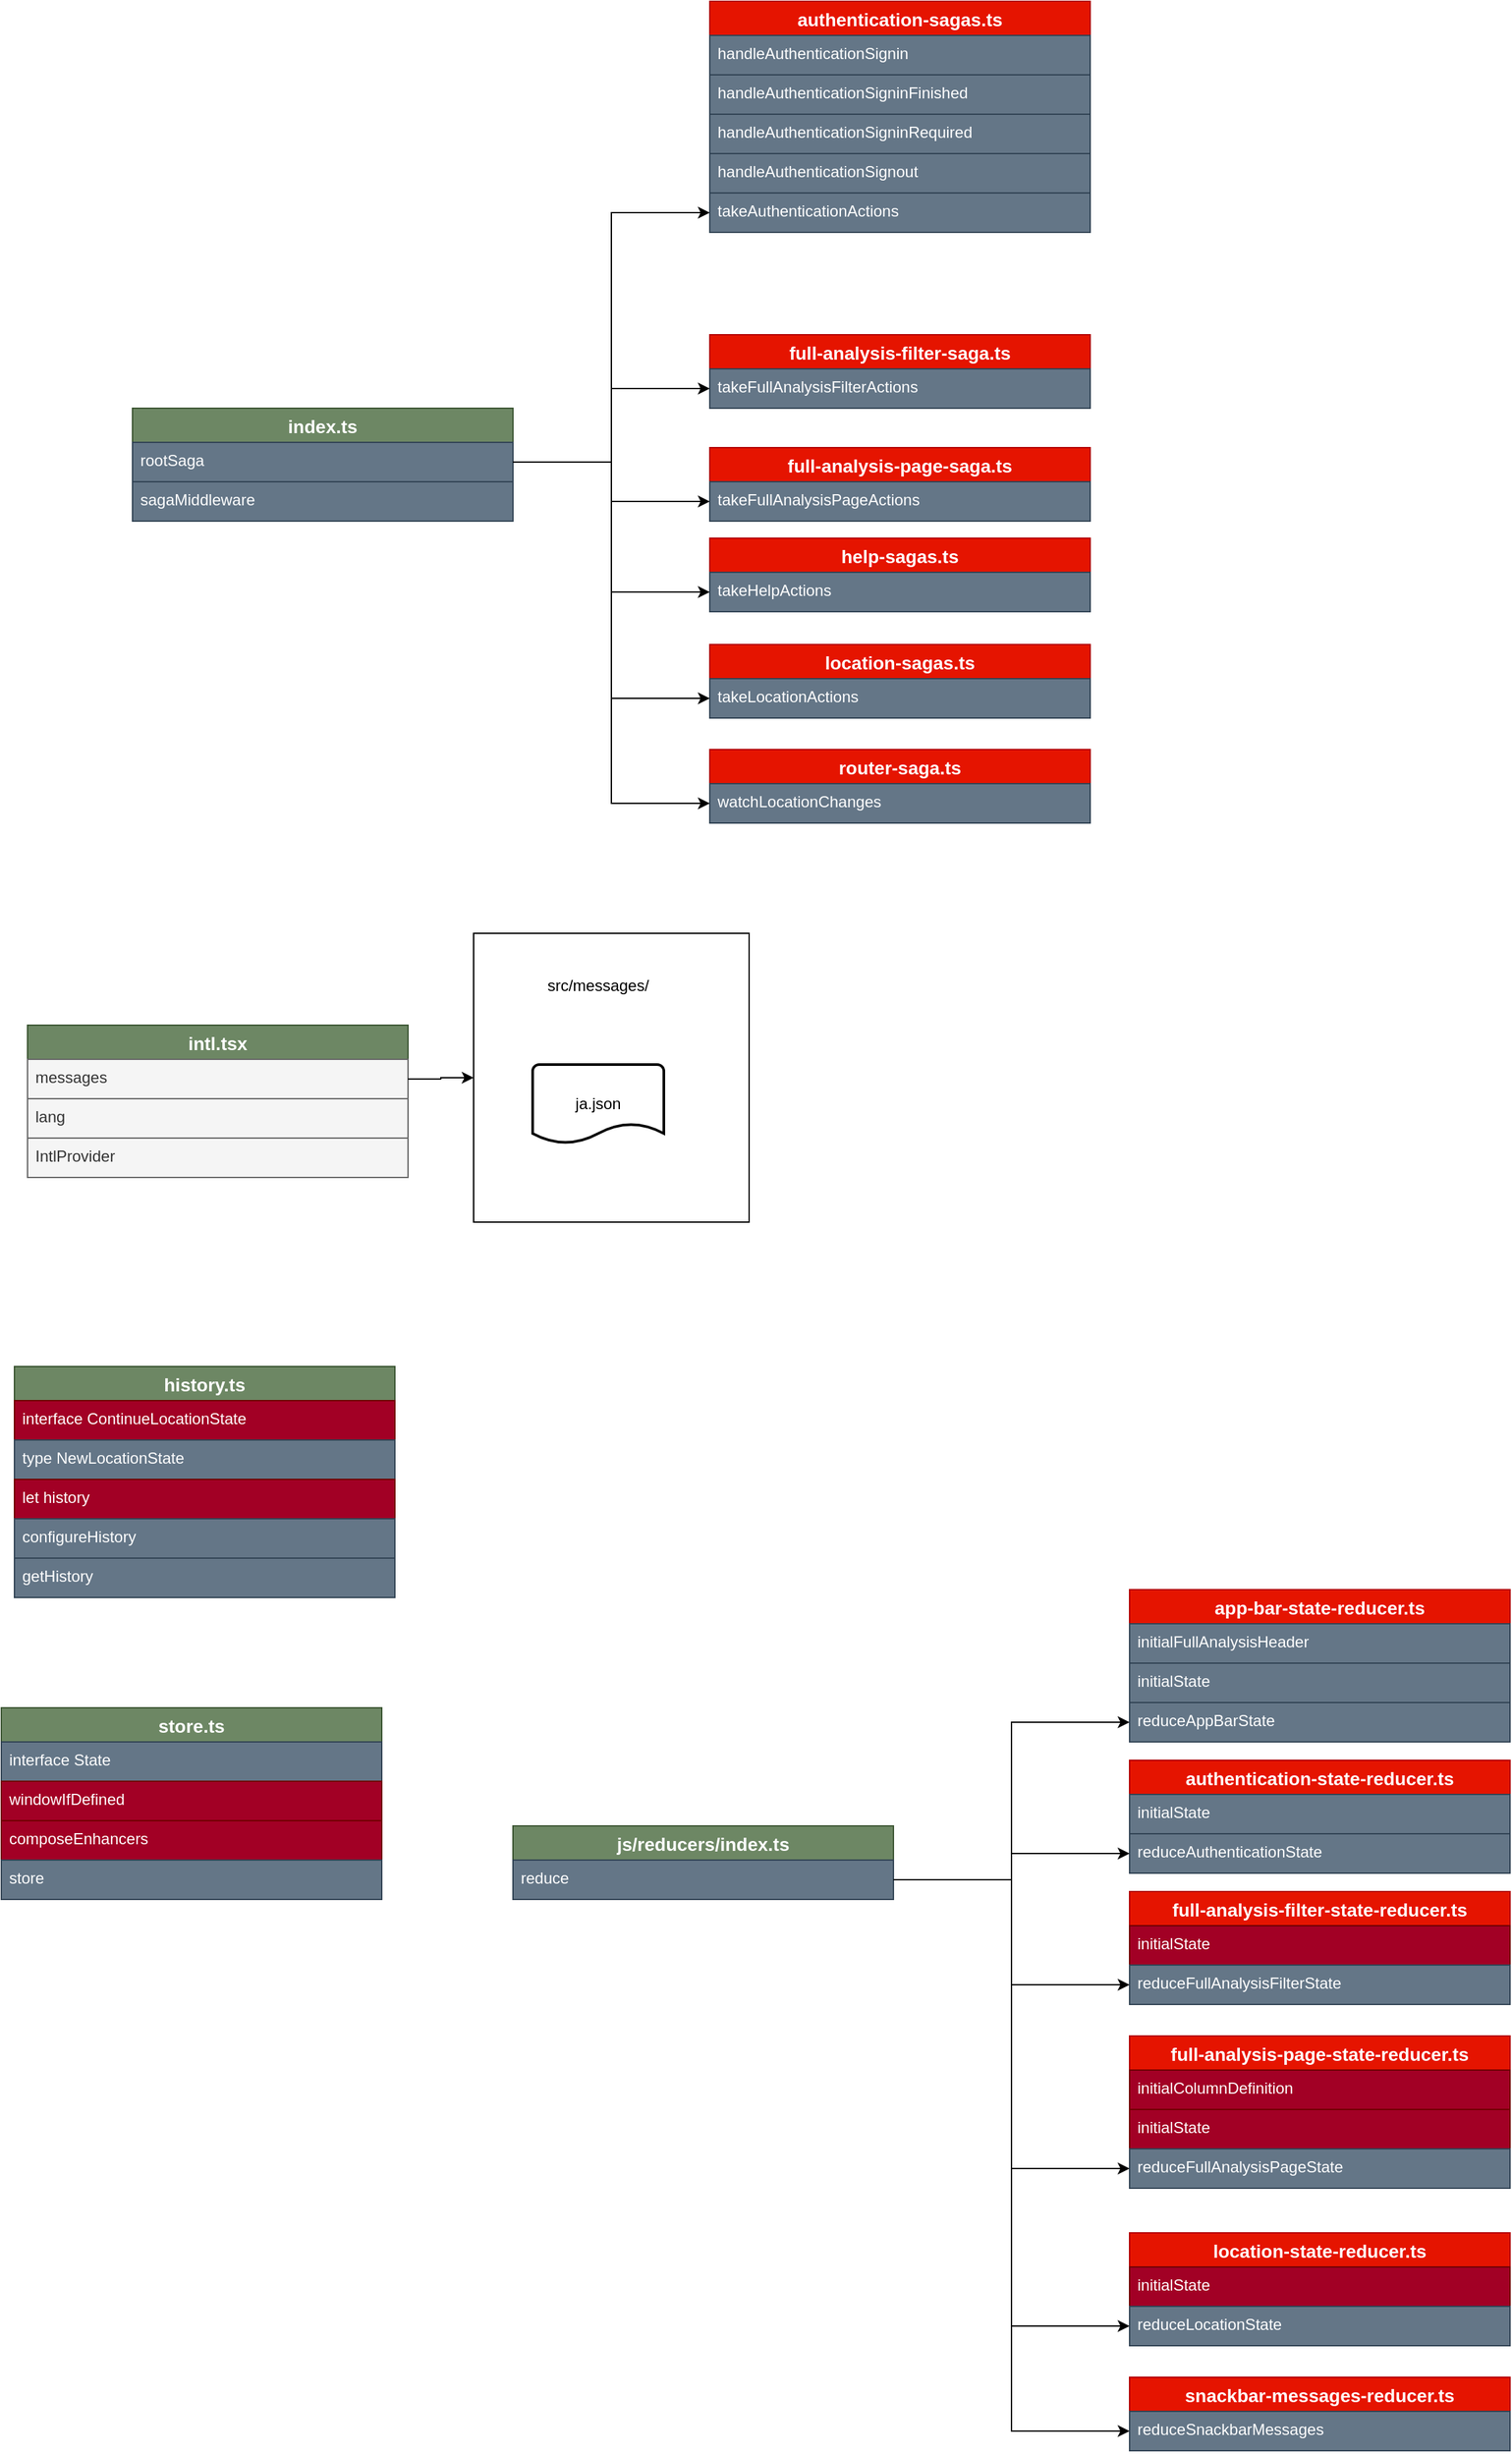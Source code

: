 <mxfile version="14.9.4" type="github">
  <diagram id="5SXes1SylNmNLAyZej1b" name="Page-1">
    <mxGraphModel dx="3235" dy="727" grid="1" gridSize="10" guides="1" tooltips="1" connect="1" arrows="1" fold="1" page="1" pageScale="1" pageWidth="850" pageHeight="1100" math="0" shadow="0">
      <root>
        <mxCell id="0" />
        <mxCell id="1" parent="0" />
        <mxCell id="j3aWC36EJ92PUxpBvVHE-1" value="full-analysis-page-saga.ts" style="swimlane;fontStyle=1;childLayout=stackLayout;horizontal=1;startSize=26;horizontalStack=0;resizeParent=1;resizeParentMax=0;resizeLast=0;collapsible=1;marginBottom=0;align=center;fontSize=14;fillColor=#e51400;strokeColor=#B20000;fontColor=#ffffff;" vertex="1" parent="1">
          <mxGeometry x="-1560" y="390" width="290" height="56" as="geometry">
            <mxRectangle x="-70" y="90" width="120" height="26" as="alternateBounds" />
          </mxGeometry>
        </mxCell>
        <mxCell id="j3aWC36EJ92PUxpBvVHE-2" value="takeFullAnalysisPageActions" style="text;strokeColor=#314354;fillColor=#647687;spacingLeft=4;spacingRight=4;overflow=hidden;rotatable=0;points=[[0,0.5],[1,0.5]];portConstraint=eastwest;fontSize=12;fontColor=#ffffff;" vertex="1" parent="j3aWC36EJ92PUxpBvVHE-1">
          <mxGeometry y="26" width="290" height="30" as="geometry" />
        </mxCell>
        <mxCell id="j3aWC36EJ92PUxpBvVHE-3" value="index.ts" style="swimlane;fontStyle=1;childLayout=stackLayout;horizontal=1;startSize=26;horizontalStack=0;resizeParent=1;resizeParentMax=0;resizeLast=0;collapsible=1;marginBottom=0;align=center;fontSize=14;fillColor=#6d8764;strokeColor=#3A5431;fontColor=#ffffff;" vertex="1" parent="1">
          <mxGeometry x="-2000" y="360" width="290" height="86" as="geometry">
            <mxRectangle x="-70" y="90" width="120" height="26" as="alternateBounds" />
          </mxGeometry>
        </mxCell>
        <mxCell id="j3aWC36EJ92PUxpBvVHE-4" value="rootSaga" style="text;strokeColor=#314354;fillColor=#647687;spacingLeft=4;spacingRight=4;overflow=hidden;rotatable=0;points=[[0,0.5],[1,0.5]];portConstraint=eastwest;fontSize=12;fontColor=#ffffff;" vertex="1" parent="j3aWC36EJ92PUxpBvVHE-3">
          <mxGeometry y="26" width="290" height="30" as="geometry" />
        </mxCell>
        <mxCell id="j3aWC36EJ92PUxpBvVHE-5" value="sagaMiddleware" style="text;strokeColor=#314354;fillColor=#647687;spacingLeft=4;spacingRight=4;overflow=hidden;rotatable=0;points=[[0,0.5],[1,0.5]];portConstraint=eastwest;fontSize=12;fontColor=#ffffff;" vertex="1" parent="j3aWC36EJ92PUxpBvVHE-3">
          <mxGeometry y="56" width="290" height="30" as="geometry" />
        </mxCell>
        <mxCell id="j3aWC36EJ92PUxpBvVHE-6" value="full-analysis-filter-saga.ts" style="swimlane;fontStyle=1;childLayout=stackLayout;horizontal=1;startSize=26;horizontalStack=0;resizeParent=1;resizeParentMax=0;resizeLast=0;collapsible=1;marginBottom=0;align=center;fontSize=14;fillColor=#e51400;strokeColor=#B20000;fontColor=#ffffff;" vertex="1" parent="1">
          <mxGeometry x="-1560" y="304" width="290" height="56" as="geometry">
            <mxRectangle x="-70" y="90" width="120" height="26" as="alternateBounds" />
          </mxGeometry>
        </mxCell>
        <mxCell id="j3aWC36EJ92PUxpBvVHE-7" value="takeFullAnalysisFilterActions" style="text;strokeColor=#314354;fillColor=#647687;spacingLeft=4;spacingRight=4;overflow=hidden;rotatable=0;points=[[0,0.5],[1,0.5]];portConstraint=eastwest;fontSize=12;fontColor=#ffffff;" vertex="1" parent="j3aWC36EJ92PUxpBvVHE-6">
          <mxGeometry y="26" width="290" height="30" as="geometry" />
        </mxCell>
        <mxCell id="j3aWC36EJ92PUxpBvVHE-8" value="help-sagas.ts" style="swimlane;fontStyle=1;childLayout=stackLayout;horizontal=1;startSize=26;horizontalStack=0;resizeParent=1;resizeParentMax=0;resizeLast=0;collapsible=1;marginBottom=0;align=center;fontSize=14;fillColor=#e51400;strokeColor=#B20000;fontColor=#ffffff;" vertex="1" parent="1">
          <mxGeometry x="-1560" y="459" width="290" height="56" as="geometry">
            <mxRectangle x="-70" y="90" width="120" height="26" as="alternateBounds" />
          </mxGeometry>
        </mxCell>
        <mxCell id="j3aWC36EJ92PUxpBvVHE-9" value="takeHelpActions" style="text;strokeColor=#314354;fillColor=#647687;spacingLeft=4;spacingRight=4;overflow=hidden;rotatable=0;points=[[0,0.5],[1,0.5]];portConstraint=eastwest;fontSize=12;fontColor=#ffffff;" vertex="1" parent="j3aWC36EJ92PUxpBvVHE-8">
          <mxGeometry y="26" width="290" height="30" as="geometry" />
        </mxCell>
        <mxCell id="j3aWC36EJ92PUxpBvVHE-10" value="location-sagas.ts" style="swimlane;fontStyle=1;childLayout=stackLayout;horizontal=1;startSize=26;horizontalStack=0;resizeParent=1;resizeParentMax=0;resizeLast=0;collapsible=1;marginBottom=0;align=center;fontSize=14;fillColor=#e51400;strokeColor=#B20000;fontColor=#ffffff;" vertex="1" parent="1">
          <mxGeometry x="-1560" y="540" width="290" height="56" as="geometry">
            <mxRectangle x="-70" y="90" width="120" height="26" as="alternateBounds" />
          </mxGeometry>
        </mxCell>
        <mxCell id="j3aWC36EJ92PUxpBvVHE-11" value="takeLocationActions" style="text;strokeColor=#314354;fillColor=#647687;spacingLeft=4;spacingRight=4;overflow=hidden;rotatable=0;points=[[0,0.5],[1,0.5]];portConstraint=eastwest;fontSize=12;fontColor=#ffffff;" vertex="1" parent="j3aWC36EJ92PUxpBvVHE-10">
          <mxGeometry y="26" width="290" height="30" as="geometry" />
        </mxCell>
        <mxCell id="j3aWC36EJ92PUxpBvVHE-12" value="authentication-sagas.ts" style="swimlane;fontStyle=1;childLayout=stackLayout;horizontal=1;startSize=26;horizontalStack=0;resizeParent=1;resizeParentMax=0;resizeLast=0;collapsible=1;marginBottom=0;align=center;fontSize=14;fillColor=#e51400;strokeColor=#B20000;fontColor=#ffffff;" vertex="1" parent="1">
          <mxGeometry x="-1560" y="50" width="290" height="176" as="geometry">
            <mxRectangle x="-70" y="90" width="120" height="26" as="alternateBounds" />
          </mxGeometry>
        </mxCell>
        <mxCell id="j3aWC36EJ92PUxpBvVHE-13" value="handleAuthenticationSignin" style="text;strokeColor=#314354;fillColor=#647687;spacingLeft=4;spacingRight=4;overflow=hidden;rotatable=0;points=[[0,0.5],[1,0.5]];portConstraint=eastwest;fontSize=12;fontColor=#ffffff;" vertex="1" parent="j3aWC36EJ92PUxpBvVHE-12">
          <mxGeometry y="26" width="290" height="30" as="geometry" />
        </mxCell>
        <mxCell id="j3aWC36EJ92PUxpBvVHE-14" value="handleAuthenticationSigninFinished" style="text;strokeColor=#314354;fillColor=#647687;spacingLeft=4;spacingRight=4;overflow=hidden;rotatable=0;points=[[0,0.5],[1,0.5]];portConstraint=eastwest;fontSize=12;fontColor=#ffffff;" vertex="1" parent="j3aWC36EJ92PUxpBvVHE-12">
          <mxGeometry y="56" width="290" height="30" as="geometry" />
        </mxCell>
        <mxCell id="j3aWC36EJ92PUxpBvVHE-15" value="handleAuthenticationSigninRequired" style="text;strokeColor=#314354;fillColor=#647687;spacingLeft=4;spacingRight=4;overflow=hidden;rotatable=0;points=[[0,0.5],[1,0.5]];portConstraint=eastwest;fontSize=12;fontColor=#ffffff;" vertex="1" parent="j3aWC36EJ92PUxpBvVHE-12">
          <mxGeometry y="86" width="290" height="30" as="geometry" />
        </mxCell>
        <mxCell id="j3aWC36EJ92PUxpBvVHE-16" value="handleAuthenticationSignout" style="text;strokeColor=#314354;fillColor=#647687;spacingLeft=4;spacingRight=4;overflow=hidden;rotatable=0;points=[[0,0.5],[1,0.5]];portConstraint=eastwest;fontSize=12;fontColor=#ffffff;" vertex="1" parent="j3aWC36EJ92PUxpBvVHE-12">
          <mxGeometry y="116" width="290" height="30" as="geometry" />
        </mxCell>
        <mxCell id="j3aWC36EJ92PUxpBvVHE-17" value="takeAuthenticationActions" style="text;strokeColor=#314354;fillColor=#647687;spacingLeft=4;spacingRight=4;overflow=hidden;rotatable=0;points=[[0,0.5],[1,0.5]];portConstraint=eastwest;fontSize=12;fontColor=#ffffff;" vertex="1" parent="j3aWC36EJ92PUxpBvVHE-12">
          <mxGeometry y="146" width="290" height="30" as="geometry" />
        </mxCell>
        <mxCell id="j3aWC36EJ92PUxpBvVHE-18" value="router-saga.ts" style="swimlane;fontStyle=1;childLayout=stackLayout;horizontal=1;startSize=26;horizontalStack=0;resizeParent=1;resizeParentMax=0;resizeLast=0;collapsible=1;marginBottom=0;align=center;fontSize=14;fillColor=#e51400;strokeColor=#B20000;fontColor=#ffffff;" vertex="1" parent="1">
          <mxGeometry x="-1560" y="620" width="290" height="56" as="geometry">
            <mxRectangle x="-70" y="90" width="120" height="26" as="alternateBounds" />
          </mxGeometry>
        </mxCell>
        <mxCell id="j3aWC36EJ92PUxpBvVHE-19" value="watchLocationChanges" style="text;strokeColor=#314354;fillColor=#647687;spacingLeft=4;spacingRight=4;overflow=hidden;rotatable=0;points=[[0,0.5],[1,0.5]];portConstraint=eastwest;fontSize=12;fontColor=#ffffff;" vertex="1" parent="j3aWC36EJ92PUxpBvVHE-18">
          <mxGeometry y="26" width="290" height="30" as="geometry" />
        </mxCell>
        <mxCell id="j3aWC36EJ92PUxpBvVHE-20" style="edgeStyle=orthogonalEdgeStyle;rounded=0;orthogonalLoop=1;jettySize=auto;html=1;entryX=0;entryY=0.5;entryDx=0;entryDy=0;" edge="1" parent="1" source="j3aWC36EJ92PUxpBvVHE-4" target="j3aWC36EJ92PUxpBvVHE-17">
          <mxGeometry relative="1" as="geometry" />
        </mxCell>
        <mxCell id="j3aWC36EJ92PUxpBvVHE-21" style="edgeStyle=orthogonalEdgeStyle;rounded=0;orthogonalLoop=1;jettySize=auto;html=1;entryX=0;entryY=0.5;entryDx=0;entryDy=0;" edge="1" parent="1" source="j3aWC36EJ92PUxpBvVHE-4" target="j3aWC36EJ92PUxpBvVHE-7">
          <mxGeometry relative="1" as="geometry" />
        </mxCell>
        <mxCell id="j3aWC36EJ92PUxpBvVHE-22" style="edgeStyle=orthogonalEdgeStyle;rounded=0;orthogonalLoop=1;jettySize=auto;html=1;entryX=0;entryY=0.5;entryDx=0;entryDy=0;" edge="1" parent="1" source="j3aWC36EJ92PUxpBvVHE-4" target="j3aWC36EJ92PUxpBvVHE-2">
          <mxGeometry relative="1" as="geometry" />
        </mxCell>
        <mxCell id="j3aWC36EJ92PUxpBvVHE-23" style="edgeStyle=orthogonalEdgeStyle;rounded=0;orthogonalLoop=1;jettySize=auto;html=1;" edge="1" parent="1" source="j3aWC36EJ92PUxpBvVHE-4" target="j3aWC36EJ92PUxpBvVHE-9">
          <mxGeometry relative="1" as="geometry" />
        </mxCell>
        <mxCell id="j3aWC36EJ92PUxpBvVHE-24" style="edgeStyle=orthogonalEdgeStyle;rounded=0;orthogonalLoop=1;jettySize=auto;html=1;" edge="1" parent="1" source="j3aWC36EJ92PUxpBvVHE-4" target="j3aWC36EJ92PUxpBvVHE-11">
          <mxGeometry relative="1" as="geometry" />
        </mxCell>
        <mxCell id="j3aWC36EJ92PUxpBvVHE-25" style="edgeStyle=orthogonalEdgeStyle;rounded=0;orthogonalLoop=1;jettySize=auto;html=1;" edge="1" parent="1" source="j3aWC36EJ92PUxpBvVHE-4" target="j3aWC36EJ92PUxpBvVHE-19">
          <mxGeometry relative="1" as="geometry" />
        </mxCell>
        <mxCell id="j3aWC36EJ92PUxpBvVHE-26" value="intl.tsx" style="swimlane;fontStyle=1;childLayout=stackLayout;horizontal=1;startSize=26;horizontalStack=0;resizeParent=1;resizeParentMax=0;resizeLast=0;collapsible=1;marginBottom=0;align=center;fontSize=14;fillColor=#6d8764;strokeColor=#3A5431;fontColor=#ffffff;" vertex="1" parent="1">
          <mxGeometry x="-2080" y="830" width="290" height="116" as="geometry">
            <mxRectangle x="-70" y="90" width="120" height="26" as="alternateBounds" />
          </mxGeometry>
        </mxCell>
        <mxCell id="j3aWC36EJ92PUxpBvVHE-27" value="messages" style="text;strokeColor=#666666;fillColor=#f5f5f5;spacingLeft=4;spacingRight=4;overflow=hidden;rotatable=0;points=[[0,0.5],[1,0.5]];portConstraint=eastwest;fontSize=12;fontColor=#333333;" vertex="1" parent="j3aWC36EJ92PUxpBvVHE-26">
          <mxGeometry y="26" width="290" height="30" as="geometry" />
        </mxCell>
        <mxCell id="j3aWC36EJ92PUxpBvVHE-28" value="lang" style="text;strokeColor=#666666;fillColor=#f5f5f5;spacingLeft=4;spacingRight=4;overflow=hidden;rotatable=0;points=[[0,0.5],[1,0.5]];portConstraint=eastwest;fontSize=12;fontColor=#333333;" vertex="1" parent="j3aWC36EJ92PUxpBvVHE-26">
          <mxGeometry y="56" width="290" height="30" as="geometry" />
        </mxCell>
        <mxCell id="j3aWC36EJ92PUxpBvVHE-29" value="IntlProvider" style="text;strokeColor=#666666;fillColor=#f5f5f5;spacingLeft=4;spacingRight=4;overflow=hidden;rotatable=0;points=[[0,0.5],[1,0.5]];portConstraint=eastwest;fontSize=12;fontColor=#333333;" vertex="1" parent="j3aWC36EJ92PUxpBvVHE-26">
          <mxGeometry y="86" width="290" height="30" as="geometry" />
        </mxCell>
        <mxCell id="j3aWC36EJ92PUxpBvVHE-37" value="" style="group" vertex="1" connectable="0" parent="1">
          <mxGeometry x="-1740" y="760" width="210" height="220" as="geometry" />
        </mxCell>
        <mxCell id="j3aWC36EJ92PUxpBvVHE-34" value="" style="rounded=0;whiteSpace=wrap;html=1;align=left;" vertex="1" parent="j3aWC36EJ92PUxpBvVHE-37">
          <mxGeometry width="210" height="220" as="geometry" />
        </mxCell>
        <mxCell id="j3aWC36EJ92PUxpBvVHE-33" value="ja.json" style="strokeWidth=2;html=1;shape=mxgraph.flowchart.document2;whiteSpace=wrap;size=0.25;" vertex="1" parent="j3aWC36EJ92PUxpBvVHE-37">
          <mxGeometry x="45" y="100" width="100" height="60" as="geometry" />
        </mxCell>
        <mxCell id="j3aWC36EJ92PUxpBvVHE-36" value="src/messages/" style="text;html=1;strokeColor=none;fillColor=none;align=center;verticalAlign=middle;whiteSpace=wrap;rounded=0;" vertex="1" parent="j3aWC36EJ92PUxpBvVHE-37">
          <mxGeometry x="75" y="30" width="40" height="20" as="geometry" />
        </mxCell>
        <mxCell id="j3aWC36EJ92PUxpBvVHE-38" style="edgeStyle=orthogonalEdgeStyle;rounded=0;orthogonalLoop=1;jettySize=auto;html=1;" edge="1" parent="1" source="j3aWC36EJ92PUxpBvVHE-27" target="j3aWC36EJ92PUxpBvVHE-34">
          <mxGeometry relative="1" as="geometry" />
        </mxCell>
        <mxCell id="j3aWC36EJ92PUxpBvVHE-39" value="history.ts" style="swimlane;fontStyle=1;childLayout=stackLayout;horizontal=1;startSize=26;horizontalStack=0;resizeParent=1;resizeParentMax=0;resizeLast=0;collapsible=1;marginBottom=0;align=center;fontSize=14;fillColor=#6d8764;strokeColor=#3A5431;fontColor=#ffffff;" vertex="1" parent="1">
          <mxGeometry x="-2090" y="1090" width="290" height="176" as="geometry">
            <mxRectangle x="-70" y="90" width="120" height="26" as="alternateBounds" />
          </mxGeometry>
        </mxCell>
        <mxCell id="j3aWC36EJ92PUxpBvVHE-40" value="interface ContinueLocationState" style="text;strokeColor=#6F0000;spacingLeft=4;spacingRight=4;overflow=hidden;rotatable=0;points=[[0,0.5],[1,0.5]];portConstraint=eastwest;fontSize=12;fontColor=#ffffff;fillColor=#a20025;" vertex="1" parent="j3aWC36EJ92PUxpBvVHE-39">
          <mxGeometry y="26" width="290" height="30" as="geometry" />
        </mxCell>
        <mxCell id="j3aWC36EJ92PUxpBvVHE-41" value="type NewLocationState" style="text;strokeColor=#314354;fillColor=#647687;spacingLeft=4;spacingRight=4;overflow=hidden;rotatable=0;points=[[0,0.5],[1,0.5]];portConstraint=eastwest;fontSize=12;fontColor=#ffffff;" vertex="1" parent="j3aWC36EJ92PUxpBvVHE-39">
          <mxGeometry y="56" width="290" height="30" as="geometry" />
        </mxCell>
        <mxCell id="j3aWC36EJ92PUxpBvVHE-42" value="let history" style="text;strokeColor=#6F0000;fillColor=#a20025;spacingLeft=4;spacingRight=4;overflow=hidden;rotatable=0;points=[[0,0.5],[1,0.5]];portConstraint=eastwest;fontSize=12;fontColor=#ffffff;" vertex="1" parent="j3aWC36EJ92PUxpBvVHE-39">
          <mxGeometry y="86" width="290" height="30" as="geometry" />
        </mxCell>
        <mxCell id="j3aWC36EJ92PUxpBvVHE-43" value="configureHistory" style="text;strokeColor=#314354;fillColor=#647687;spacingLeft=4;spacingRight=4;overflow=hidden;rotatable=0;points=[[0,0.5],[1,0.5]];portConstraint=eastwest;fontSize=12;fontColor=#ffffff;" vertex="1" parent="j3aWC36EJ92PUxpBvVHE-39">
          <mxGeometry y="116" width="290" height="30" as="geometry" />
        </mxCell>
        <mxCell id="j3aWC36EJ92PUxpBvVHE-44" value="getHistory" style="text;strokeColor=#314354;fillColor=#647687;spacingLeft=4;spacingRight=4;overflow=hidden;rotatable=0;points=[[0,0.5],[1,0.5]];portConstraint=eastwest;fontSize=12;fontColor=#ffffff;" vertex="1" parent="j3aWC36EJ92PUxpBvVHE-39">
          <mxGeometry y="146" width="290" height="30" as="geometry" />
        </mxCell>
        <mxCell id="j3aWC36EJ92PUxpBvVHE-45" value="store.ts" style="swimlane;fontStyle=1;childLayout=stackLayout;horizontal=1;startSize=26;horizontalStack=0;resizeParent=1;resizeParentMax=0;resizeLast=0;collapsible=1;marginBottom=0;align=center;fontSize=14;fillColor=#6d8764;strokeColor=#3A5431;fontColor=#ffffff;" vertex="1" parent="1">
          <mxGeometry x="-2100" y="1350" width="290" height="146" as="geometry">
            <mxRectangle x="-70" y="90" width="120" height="26" as="alternateBounds" />
          </mxGeometry>
        </mxCell>
        <mxCell id="j3aWC36EJ92PUxpBvVHE-47" value="interface State&#xa;" style="text;strokeColor=#314354;fillColor=#647687;spacingLeft=4;spacingRight=4;overflow=hidden;rotatable=0;points=[[0,0.5],[1,0.5]];portConstraint=eastwest;fontSize=12;fontColor=#ffffff;" vertex="1" parent="j3aWC36EJ92PUxpBvVHE-45">
          <mxGeometry y="26" width="290" height="30" as="geometry" />
        </mxCell>
        <mxCell id="j3aWC36EJ92PUxpBvVHE-48" value="windowIfDefined" style="text;strokeColor=#6F0000;fillColor=#a20025;spacingLeft=4;spacingRight=4;overflow=hidden;rotatable=0;points=[[0,0.5],[1,0.5]];portConstraint=eastwest;fontSize=12;fontColor=#ffffff;" vertex="1" parent="j3aWC36EJ92PUxpBvVHE-45">
          <mxGeometry y="56" width="290" height="30" as="geometry" />
        </mxCell>
        <mxCell id="j3aWC36EJ92PUxpBvVHE-51" value="composeEnhancers" style="text;strokeColor=#6F0000;fillColor=#a20025;spacingLeft=4;spacingRight=4;overflow=hidden;rotatable=0;points=[[0,0.5],[1,0.5]];portConstraint=eastwest;fontSize=12;fontColor=#ffffff;" vertex="1" parent="j3aWC36EJ92PUxpBvVHE-45">
          <mxGeometry y="86" width="290" height="30" as="geometry" />
        </mxCell>
        <mxCell id="j3aWC36EJ92PUxpBvVHE-49" value="store" style="text;strokeColor=#314354;fillColor=#647687;spacingLeft=4;spacingRight=4;overflow=hidden;rotatable=0;points=[[0,0.5],[1,0.5]];portConstraint=eastwest;fontSize=12;fontColor=#ffffff;" vertex="1" parent="j3aWC36EJ92PUxpBvVHE-45">
          <mxGeometry y="116" width="290" height="30" as="geometry" />
        </mxCell>
        <mxCell id="j3aWC36EJ92PUxpBvVHE-52" value="js/reducers/index.ts" style="swimlane;fontStyle=1;childLayout=stackLayout;horizontal=1;startSize=26;horizontalStack=0;resizeParent=1;resizeParentMax=0;resizeLast=0;collapsible=1;marginBottom=0;align=center;fontSize=14;fillColor=#6d8764;strokeColor=#3A5431;fontColor=#ffffff;" vertex="1" parent="1">
          <mxGeometry x="-1710" y="1440" width="290" height="56" as="geometry">
            <mxRectangle x="-70" y="90" width="120" height="26" as="alternateBounds" />
          </mxGeometry>
        </mxCell>
        <mxCell id="j3aWC36EJ92PUxpBvVHE-53" value="reduce" style="text;strokeColor=#314354;fillColor=#647687;spacingLeft=4;spacingRight=4;overflow=hidden;rotatable=0;points=[[0,0.5],[1,0.5]];portConstraint=eastwest;fontSize=12;fontColor=#ffffff;" vertex="1" parent="j3aWC36EJ92PUxpBvVHE-52">
          <mxGeometry y="26" width="290" height="30" as="geometry" />
        </mxCell>
        <mxCell id="j3aWC36EJ92PUxpBvVHE-58" value="app-bar-state-reducer.ts" style="swimlane;fontStyle=1;childLayout=stackLayout;horizontal=1;startSize=26;horizontalStack=0;resizeParent=1;resizeParentMax=0;resizeLast=0;collapsible=1;marginBottom=0;align=center;fontSize=14;fillColor=#e51400;strokeColor=#B20000;fontColor=#ffffff;" vertex="1" parent="1">
          <mxGeometry x="-1240" y="1260" width="290" height="116" as="geometry">
            <mxRectangle x="-70" y="90" width="120" height="26" as="alternateBounds" />
          </mxGeometry>
        </mxCell>
        <mxCell id="j3aWC36EJ92PUxpBvVHE-59" value="initialFullAnalysisHeader" style="text;strokeColor=#314354;fillColor=#647687;spacingLeft=4;spacingRight=4;overflow=hidden;rotatable=0;points=[[0,0.5],[1,0.5]];portConstraint=eastwest;fontSize=12;fontColor=#ffffff;" vertex="1" parent="j3aWC36EJ92PUxpBvVHE-58">
          <mxGeometry y="26" width="290" height="30" as="geometry" />
        </mxCell>
        <mxCell id="j3aWC36EJ92PUxpBvVHE-90" value="initialState" style="text;strokeColor=#314354;fillColor=#647687;spacingLeft=4;spacingRight=4;overflow=hidden;rotatable=0;points=[[0,0.5],[1,0.5]];portConstraint=eastwest;fontSize=12;fontColor=#ffffff;" vertex="1" parent="j3aWC36EJ92PUxpBvVHE-58">
          <mxGeometry y="56" width="290" height="30" as="geometry" />
        </mxCell>
        <mxCell id="j3aWC36EJ92PUxpBvVHE-91" value="reduceAppBarState" style="text;strokeColor=#314354;fillColor=#647687;spacingLeft=4;spacingRight=4;overflow=hidden;rotatable=0;points=[[0,0.5],[1,0.5]];portConstraint=eastwest;fontSize=12;fontColor=#ffffff;" vertex="1" parent="j3aWC36EJ92PUxpBvVHE-58">
          <mxGeometry y="86" width="290" height="30" as="geometry" />
        </mxCell>
        <mxCell id="j3aWC36EJ92PUxpBvVHE-60" value="authentication-state-reducer.ts" style="swimlane;fontStyle=1;childLayout=stackLayout;horizontal=1;startSize=26;horizontalStack=0;resizeParent=1;resizeParentMax=0;resizeLast=0;collapsible=1;marginBottom=0;align=center;fontSize=14;fillColor=#e51400;strokeColor=#B20000;fontColor=#ffffff;" vertex="1" parent="1">
          <mxGeometry x="-1240" y="1390" width="290" height="86" as="geometry">
            <mxRectangle x="-70" y="90" width="120" height="26" as="alternateBounds" />
          </mxGeometry>
        </mxCell>
        <mxCell id="j3aWC36EJ92PUxpBvVHE-61" value="initialState" style="text;strokeColor=#314354;fillColor=#647687;spacingLeft=4;spacingRight=4;overflow=hidden;rotatable=0;points=[[0,0.5],[1,0.5]];portConstraint=eastwest;fontSize=12;fontColor=#ffffff;" vertex="1" parent="j3aWC36EJ92PUxpBvVHE-60">
          <mxGeometry y="26" width="290" height="30" as="geometry" />
        </mxCell>
        <mxCell id="j3aWC36EJ92PUxpBvVHE-89" value="reduceAuthenticationState" style="text;strokeColor=#314354;fillColor=#647687;spacingLeft=4;spacingRight=4;overflow=hidden;rotatable=0;points=[[0,0.5],[1,0.5]];portConstraint=eastwest;fontSize=12;fontColor=#ffffff;" vertex="1" parent="j3aWC36EJ92PUxpBvVHE-60">
          <mxGeometry y="56" width="290" height="30" as="geometry" />
        </mxCell>
        <mxCell id="j3aWC36EJ92PUxpBvVHE-62" value="full-analysis-filter-state-reducer.ts" style="swimlane;fontStyle=1;childLayout=stackLayout;horizontal=1;startSize=26;horizontalStack=0;resizeParent=1;resizeParentMax=0;resizeLast=0;collapsible=1;marginBottom=0;align=center;fontSize=14;fillColor=#e51400;strokeColor=#B20000;fontColor=#ffffff;" vertex="1" parent="1">
          <mxGeometry x="-1240" y="1490" width="290" height="86" as="geometry">
            <mxRectangle x="-70" y="90" width="120" height="26" as="alternateBounds" />
          </mxGeometry>
        </mxCell>
        <mxCell id="j3aWC36EJ92PUxpBvVHE-63" value="initialState" style="text;strokeColor=#6F0000;fillColor=#a20025;spacingLeft=4;spacingRight=4;overflow=hidden;rotatable=0;points=[[0,0.5],[1,0.5]];portConstraint=eastwest;fontSize=12;fontColor=#ffffff;" vertex="1" parent="j3aWC36EJ92PUxpBvVHE-62">
          <mxGeometry y="26" width="290" height="30" as="geometry" />
        </mxCell>
        <mxCell id="j3aWC36EJ92PUxpBvVHE-88" value="reduceFullAnalysisFilterState" style="text;strokeColor=#314354;fillColor=#647687;spacingLeft=4;spacingRight=4;overflow=hidden;rotatable=0;points=[[0,0.5],[1,0.5]];portConstraint=eastwest;fontSize=12;fontColor=#ffffff;" vertex="1" parent="j3aWC36EJ92PUxpBvVHE-62">
          <mxGeometry y="56" width="290" height="30" as="geometry" />
        </mxCell>
        <mxCell id="j3aWC36EJ92PUxpBvVHE-66" value="full-analysis-page-state-reducer.ts" style="swimlane;fontStyle=1;childLayout=stackLayout;horizontal=1;startSize=26;horizontalStack=0;resizeParent=1;resizeParentMax=0;resizeLast=0;collapsible=1;marginBottom=0;align=center;fontSize=14;fillColor=#e51400;strokeColor=#B20000;fontColor=#ffffff;" vertex="1" parent="1">
          <mxGeometry x="-1240" y="1600" width="290" height="116" as="geometry">
            <mxRectangle x="-70" y="90" width="120" height="26" as="alternateBounds" />
          </mxGeometry>
        </mxCell>
        <mxCell id="j3aWC36EJ92PUxpBvVHE-67" value="initialColumnDefinition" style="text;strokeColor=#6F0000;fillColor=#a20025;spacingLeft=4;spacingRight=4;overflow=hidden;rotatable=0;points=[[0,0.5],[1,0.5]];portConstraint=eastwest;fontSize=12;fontColor=#ffffff;" vertex="1" parent="j3aWC36EJ92PUxpBvVHE-66">
          <mxGeometry y="26" width="290" height="30" as="geometry" />
        </mxCell>
        <mxCell id="j3aWC36EJ92PUxpBvVHE-87" value="initialState" style="text;strokeColor=#6F0000;fillColor=#a20025;spacingLeft=4;spacingRight=4;overflow=hidden;rotatable=0;points=[[0,0.5],[1,0.5]];portConstraint=eastwest;fontSize=12;fontColor=#ffffff;" vertex="1" parent="j3aWC36EJ92PUxpBvVHE-66">
          <mxGeometry y="56" width="290" height="30" as="geometry" />
        </mxCell>
        <mxCell id="j3aWC36EJ92PUxpBvVHE-80" value="reduceFullAnalysisPageState" style="text;strokeColor=#314354;fillColor=#647687;spacingLeft=4;spacingRight=4;overflow=hidden;rotatable=0;points=[[0,0.5],[1,0.5]];portConstraint=eastwest;fontSize=12;fontColor=#ffffff;" vertex="1" parent="j3aWC36EJ92PUxpBvVHE-66">
          <mxGeometry y="86" width="290" height="30" as="geometry" />
        </mxCell>
        <mxCell id="j3aWC36EJ92PUxpBvVHE-68" value="location-state-reducer.ts" style="swimlane;fontStyle=1;childLayout=stackLayout;horizontal=1;startSize=26;horizontalStack=0;resizeParent=1;resizeParentMax=0;resizeLast=0;collapsible=1;marginBottom=0;align=center;fontSize=14;fillColor=#e51400;strokeColor=#B20000;fontColor=#ffffff;" vertex="1" parent="1">
          <mxGeometry x="-1240" y="1750" width="290" height="86" as="geometry">
            <mxRectangle x="-70" y="90" width="120" height="26" as="alternateBounds" />
          </mxGeometry>
        </mxCell>
        <mxCell id="j3aWC36EJ92PUxpBvVHE-69" value="initialState" style="text;strokeColor=#6F0000;fillColor=#a20025;spacingLeft=4;spacingRight=4;overflow=hidden;rotatable=0;points=[[0,0.5],[1,0.5]];portConstraint=eastwest;fontSize=12;fontColor=#ffffff;" vertex="1" parent="j3aWC36EJ92PUxpBvVHE-68">
          <mxGeometry y="26" width="290" height="30" as="geometry" />
        </mxCell>
        <mxCell id="j3aWC36EJ92PUxpBvVHE-77" value="reduceLocationState" style="text;strokeColor=#314354;fillColor=#647687;spacingLeft=4;spacingRight=4;overflow=hidden;rotatable=0;points=[[0,0.5],[1,0.5]];portConstraint=eastwest;fontSize=12;fontColor=#ffffff;" vertex="1" parent="j3aWC36EJ92PUxpBvVHE-68">
          <mxGeometry y="56" width="290" height="30" as="geometry" />
        </mxCell>
        <mxCell id="j3aWC36EJ92PUxpBvVHE-70" value="snackbar-messages-reducer.ts" style="swimlane;fontStyle=1;childLayout=stackLayout;horizontal=1;startSize=26;horizontalStack=0;resizeParent=1;resizeParentMax=0;resizeLast=0;collapsible=1;marginBottom=0;align=center;fontSize=14;fillColor=#e51400;strokeColor=#B20000;fontColor=#ffffff;" vertex="1" parent="1">
          <mxGeometry x="-1240" y="1860" width="290" height="56" as="geometry">
            <mxRectangle x="-70" y="90" width="120" height="26" as="alternateBounds" />
          </mxGeometry>
        </mxCell>
        <mxCell id="j3aWC36EJ92PUxpBvVHE-73" value="reduceSnackbarMessages" style="text;strokeColor=#314354;fillColor=#647687;spacingLeft=4;spacingRight=4;overflow=hidden;rotatable=0;points=[[0,0.5],[1,0.5]];portConstraint=eastwest;fontSize=12;fontColor=#ffffff;" vertex="1" parent="j3aWC36EJ92PUxpBvVHE-70">
          <mxGeometry y="26" width="290" height="30" as="geometry" />
        </mxCell>
        <mxCell id="j3aWC36EJ92PUxpBvVHE-74" style="edgeStyle=orthogonalEdgeStyle;rounded=0;orthogonalLoop=1;jettySize=auto;html=1;entryX=0;entryY=0.5;entryDx=0;entryDy=0;" edge="1" parent="1" source="j3aWC36EJ92PUxpBvVHE-53" target="j3aWC36EJ92PUxpBvVHE-73">
          <mxGeometry relative="1" as="geometry" />
        </mxCell>
        <mxCell id="j3aWC36EJ92PUxpBvVHE-79" style="edgeStyle=orthogonalEdgeStyle;rounded=0;orthogonalLoop=1;jettySize=auto;html=1;" edge="1" parent="1" source="j3aWC36EJ92PUxpBvVHE-53" target="j3aWC36EJ92PUxpBvVHE-77">
          <mxGeometry relative="1" as="geometry" />
        </mxCell>
        <mxCell id="j3aWC36EJ92PUxpBvVHE-81" style="edgeStyle=orthogonalEdgeStyle;rounded=0;orthogonalLoop=1;jettySize=auto;html=1;entryX=0;entryY=0.5;entryDx=0;entryDy=0;" edge="1" parent="1" source="j3aWC36EJ92PUxpBvVHE-53" target="j3aWC36EJ92PUxpBvVHE-80">
          <mxGeometry relative="1" as="geometry" />
        </mxCell>
        <mxCell id="j3aWC36EJ92PUxpBvVHE-84" style="edgeStyle=orthogonalEdgeStyle;rounded=0;orthogonalLoop=1;jettySize=auto;html=1;entryX=0;entryY=0.5;entryDx=0;entryDy=0;" edge="1" parent="1" source="j3aWC36EJ92PUxpBvVHE-53" target="j3aWC36EJ92PUxpBvVHE-88">
          <mxGeometry relative="1" as="geometry" />
        </mxCell>
        <mxCell id="j3aWC36EJ92PUxpBvVHE-85" style="edgeStyle=orthogonalEdgeStyle;rounded=0;orthogonalLoop=1;jettySize=auto;html=1;" edge="1" parent="1" source="j3aWC36EJ92PUxpBvVHE-53" target="j3aWC36EJ92PUxpBvVHE-89">
          <mxGeometry relative="1" as="geometry" />
        </mxCell>
        <mxCell id="j3aWC36EJ92PUxpBvVHE-86" style="edgeStyle=orthogonalEdgeStyle;rounded=0;orthogonalLoop=1;jettySize=auto;html=1;entryX=0;entryY=0.5;entryDx=0;entryDy=0;" edge="1" parent="1" source="j3aWC36EJ92PUxpBvVHE-53" target="j3aWC36EJ92PUxpBvVHE-91">
          <mxGeometry relative="1" as="geometry" />
        </mxCell>
      </root>
    </mxGraphModel>
  </diagram>
</mxfile>
